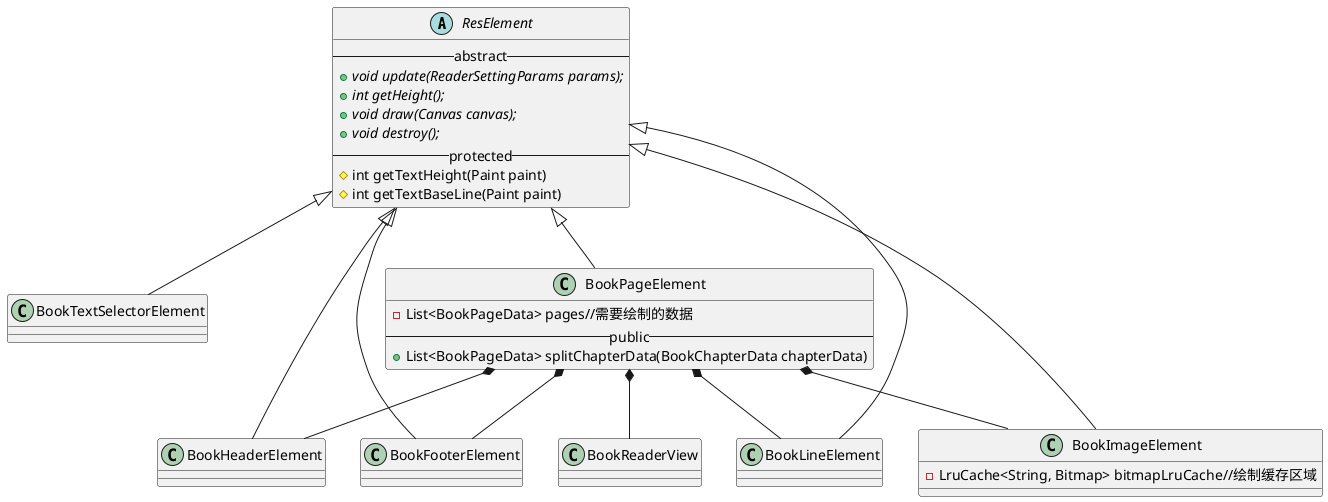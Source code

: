 @startuml
abstract class ResElement{
  -- abstract --
  + {abstract} void update(ReaderSettingParams params);
  + {abstract} int getHeight();
  + {abstract} void draw(Canvas canvas);
  + {abstract} void destroy();
  -- protected --
  # int getTextHeight(Paint paint)
  # int getTextBaseLine(Paint paint)
}

class BookTextSelectorElement

class BookPageElement{
  - List<BookPageData> pages//需要绘制的数据
  -- public --
  + List<BookPageData> splitChapterData(BookChapterData chapterData)
}
class BookHeaderElement
class BookFooterElement
class BookLineElement
class BookImageElement{
  - LruCache<String, Bitmap> bitmapLruCache//绘制缓存区域
}

ResElement <|-- BookPageElement
ResElement <|-- BookHeaderElement
ResElement <|-- BookFooterElement
ResElement <|-- BookLineElement
ResElement <|-- BookImageElement
ResElement <|-- BookTextSelectorElement

BookPageElement *-- BookHeaderElement
BookPageElement *-- BookFooterElement
BookPageElement *-- BookLineElement
BookPageElement *-- BookReaderView
BookPageElement *-- BookImageElement

@enduml